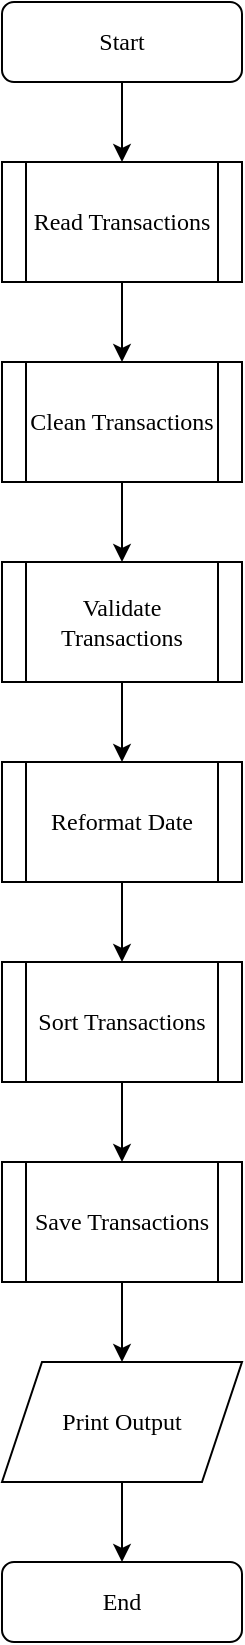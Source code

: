 <mxfile version="26.2.5">
  <diagram id="C5RBs43oDa-KdzZeNtuy" name="Page-1">
    <mxGraphModel dx="1680" dy="935" grid="1" gridSize="10" guides="1" tooltips="1" connect="1" arrows="1" fold="1" page="1" pageScale="1" pageWidth="827" pageHeight="1169" math="0" shadow="0">
      <root>
        <mxCell id="WIyWlLk6GJQsqaUBKTNV-0" />
        <mxCell id="WIyWlLk6GJQsqaUBKTNV-1" parent="WIyWlLk6GJQsqaUBKTNV-0" />
        <mxCell id="X3vPENQ8w-NQaLfYsA4F-0" value="" style="edgeStyle=orthogonalEdgeStyle;rounded=0;orthogonalLoop=1;jettySize=auto;html=1;fontFamily=Times New Roman;" parent="WIyWlLk6GJQsqaUBKTNV-1" source="WIyWlLk6GJQsqaUBKTNV-3" target="nSnrfxxBWp4Ek2YSxH7z-2" edge="1">
          <mxGeometry relative="1" as="geometry" />
        </mxCell>
        <mxCell id="WIyWlLk6GJQsqaUBKTNV-3" value="Start" style="rounded=1;whiteSpace=wrap;html=1;fontSize=12;glass=0;strokeWidth=1;shadow=0;fontFamily=Times New Roman;" parent="WIyWlLk6GJQsqaUBKTNV-1" vertex="1">
          <mxGeometry x="60" y="40" width="120" height="40" as="geometry" />
        </mxCell>
        <mxCell id="X3vPENQ8w-NQaLfYsA4F-1" value="" style="edgeStyle=orthogonalEdgeStyle;rounded=0;orthogonalLoop=1;jettySize=auto;html=1;fontFamily=Times New Roman;" parent="WIyWlLk6GJQsqaUBKTNV-1" source="nSnrfxxBWp4Ek2YSxH7z-2" target="nSnrfxxBWp4Ek2YSxH7z-4" edge="1">
          <mxGeometry relative="1" as="geometry" />
        </mxCell>
        <mxCell id="nSnrfxxBWp4Ek2YSxH7z-2" value="Read Transactions" style="shape=process;whiteSpace=wrap;html=1;backgroundOutline=1;fontFamily=Times New Roman;" parent="WIyWlLk6GJQsqaUBKTNV-1" vertex="1">
          <mxGeometry x="60" y="120" width="120" height="60" as="geometry" />
        </mxCell>
        <mxCell id="X3vPENQ8w-NQaLfYsA4F-2" value="" style="edgeStyle=orthogonalEdgeStyle;rounded=0;orthogonalLoop=1;jettySize=auto;html=1;fontFamily=Times New Roman;" parent="WIyWlLk6GJQsqaUBKTNV-1" source="nSnrfxxBWp4Ek2YSxH7z-4" target="nSnrfxxBWp4Ek2YSxH7z-6" edge="1">
          <mxGeometry relative="1" as="geometry" />
        </mxCell>
        <mxCell id="nSnrfxxBWp4Ek2YSxH7z-4" value="Clean Transactions" style="shape=process;whiteSpace=wrap;html=1;backgroundOutline=1;fontFamily=Times New Roman;" parent="WIyWlLk6GJQsqaUBKTNV-1" vertex="1">
          <mxGeometry x="60" y="220" width="120" height="60" as="geometry" />
        </mxCell>
        <mxCell id="X3vPENQ8w-NQaLfYsA4F-3" value="" style="edgeStyle=orthogonalEdgeStyle;rounded=0;orthogonalLoop=1;jettySize=auto;html=1;fontFamily=Times New Roman;" parent="WIyWlLk6GJQsqaUBKTNV-1" source="nSnrfxxBWp4Ek2YSxH7z-6" target="nSnrfxxBWp4Ek2YSxH7z-8" edge="1">
          <mxGeometry relative="1" as="geometry" />
        </mxCell>
        <mxCell id="nSnrfxxBWp4Ek2YSxH7z-6" value="Validate Transactions" style="shape=process;whiteSpace=wrap;html=1;backgroundOutline=1;fontFamily=Times New Roman;" parent="WIyWlLk6GJQsqaUBKTNV-1" vertex="1">
          <mxGeometry x="60" y="320" width="120" height="60" as="geometry" />
        </mxCell>
        <mxCell id="X3vPENQ8w-NQaLfYsA4F-4" value="" style="edgeStyle=orthogonalEdgeStyle;rounded=0;orthogonalLoop=1;jettySize=auto;html=1;fontFamily=Times New Roman;" parent="WIyWlLk6GJQsqaUBKTNV-1" source="nSnrfxxBWp4Ek2YSxH7z-8" target="nSnrfxxBWp4Ek2YSxH7z-10" edge="1">
          <mxGeometry relative="1" as="geometry" />
        </mxCell>
        <mxCell id="nSnrfxxBWp4Ek2YSxH7z-8" value="Reformat Date" style="shape=process;whiteSpace=wrap;html=1;backgroundOutline=1;fontFamily=Times New Roman;" parent="WIyWlLk6GJQsqaUBKTNV-1" vertex="1">
          <mxGeometry x="60" y="420" width="120" height="60" as="geometry" />
        </mxCell>
        <mxCell id="X3vPENQ8w-NQaLfYsA4F-5" value="" style="edgeStyle=orthogonalEdgeStyle;rounded=0;orthogonalLoop=1;jettySize=auto;html=1;fontFamily=Times New Roman;" parent="WIyWlLk6GJQsqaUBKTNV-1" source="nSnrfxxBWp4Ek2YSxH7z-10" target="nSnrfxxBWp4Ek2YSxH7z-15" edge="1">
          <mxGeometry relative="1" as="geometry" />
        </mxCell>
        <mxCell id="nSnrfxxBWp4Ek2YSxH7z-10" value="Sort Transactions" style="shape=process;whiteSpace=wrap;html=1;backgroundOutline=1;fontFamily=Times New Roman;" parent="WIyWlLk6GJQsqaUBKTNV-1" vertex="1">
          <mxGeometry x="60" y="520" width="120" height="60" as="geometry" />
        </mxCell>
        <mxCell id="nSnrfxxBWp4Ek2YSxH7z-12" value="End" style="rounded=1;whiteSpace=wrap;html=1;fontSize=12;glass=0;strokeWidth=1;shadow=0;fontFamily=Times New Roman;" parent="WIyWlLk6GJQsqaUBKTNV-1" vertex="1">
          <mxGeometry x="60" y="820" width="120" height="40" as="geometry" />
        </mxCell>
        <mxCell id="nSnrfxxBWp4Ek2YSxH7z-18" value="" style="edgeStyle=orthogonalEdgeStyle;rounded=0;orthogonalLoop=1;jettySize=auto;html=1;fontFamily=Times New Roman;" parent="WIyWlLk6GJQsqaUBKTNV-1" source="nSnrfxxBWp4Ek2YSxH7z-15" target="nSnrfxxBWp4Ek2YSxH7z-17" edge="1">
          <mxGeometry relative="1" as="geometry" />
        </mxCell>
        <mxCell id="nSnrfxxBWp4Ek2YSxH7z-15" value="Save Transactions" style="shape=process;whiteSpace=wrap;html=1;backgroundOutline=1;fontFamily=Times New Roman;" parent="WIyWlLk6GJQsqaUBKTNV-1" vertex="1">
          <mxGeometry x="60" y="620" width="120" height="60" as="geometry" />
        </mxCell>
        <mxCell id="nSnrfxxBWp4Ek2YSxH7z-21" value="" style="edgeStyle=orthogonalEdgeStyle;rounded=0;orthogonalLoop=1;jettySize=auto;html=1;fontFamily=Times New Roman;" parent="WIyWlLk6GJQsqaUBKTNV-1" source="nSnrfxxBWp4Ek2YSxH7z-17" target="nSnrfxxBWp4Ek2YSxH7z-12" edge="1">
          <mxGeometry relative="1" as="geometry" />
        </mxCell>
        <mxCell id="nSnrfxxBWp4Ek2YSxH7z-17" value="&lt;div&gt;Print Output&lt;/div&gt;" style="shape=parallelogram;perimeter=parallelogramPerimeter;whiteSpace=wrap;html=1;fixedSize=1;fontFamily=Times New Roman;" parent="WIyWlLk6GJQsqaUBKTNV-1" vertex="1">
          <mxGeometry x="60" y="720" width="120" height="60" as="geometry" />
        </mxCell>
      </root>
    </mxGraphModel>
  </diagram>
</mxfile>
